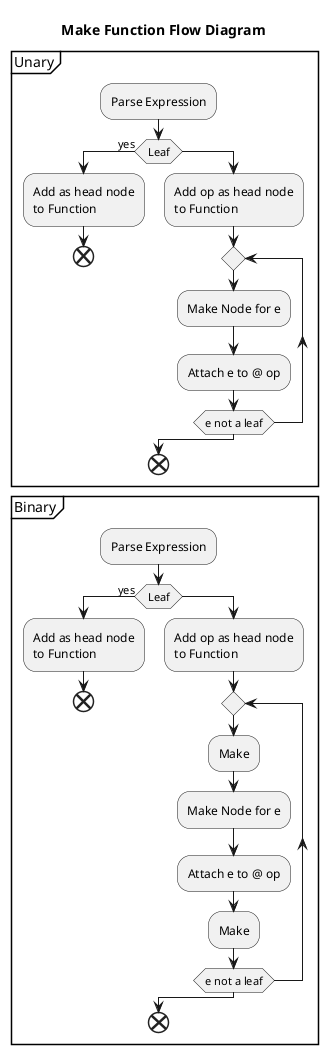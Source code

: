 @startuml
title Make Function Flow Diagram

partition Unary {

:Parse Expression;
if(Leaf) then(yes)
    :Add as head node
    to Function;
    end
else
    :Add op as head node
    to Function;
    repeat
        :Make Node for e;
        :Attach e to @ op;
    repeat while(e not a leaf)
endif
end
}

partition Binary {
:Parse Expression;
if(Leaf) then(yes)
    :Add as head node
    to Function;
    end
else
    :Add op as head node
    to Function;
    repeat
        -Make
        :Make Node for e;
        :Attach e to @ op;
        -Make
    repeat while(e not a leaf)
endif
end

}



@enduml
